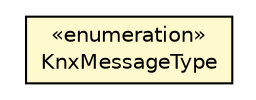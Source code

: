 #!/usr/local/bin/dot
#
# Class diagram 
# Generated by UMLGraph version R5_6-24-gf6e263 (http://www.umlgraph.org/)
#

digraph G {
	edge [fontname="Helvetica",fontsize=10,labelfontname="Helvetica",labelfontsize=10];
	node [fontname="Helvetica",fontsize=10,shape=plaintext];
	nodesep=0.25;
	ranksep=0.5;
	// org.universAAL.lddi.knx.utils.KnxEncoder.KnxMessageType
	c224819 [label=<<table title="org.universAAL.lddi.knx.utils.KnxEncoder.KnxMessageType" border="0" cellborder="1" cellspacing="0" cellpadding="2" port="p" bgcolor="lemonChiffon" href="./KnxEncoder.KnxMessageType.html">
		<tr><td><table border="0" cellspacing="0" cellpadding="1">
<tr><td align="center" balign="center"> &#171;enumeration&#187; </td></tr>
<tr><td align="center" balign="center"> KnxMessageType </td></tr>
		</table></td></tr>
		</table>>, URL="./KnxEncoder.KnxMessageType.html", fontname="Helvetica", fontcolor="black", fontsize=10.0];
}

